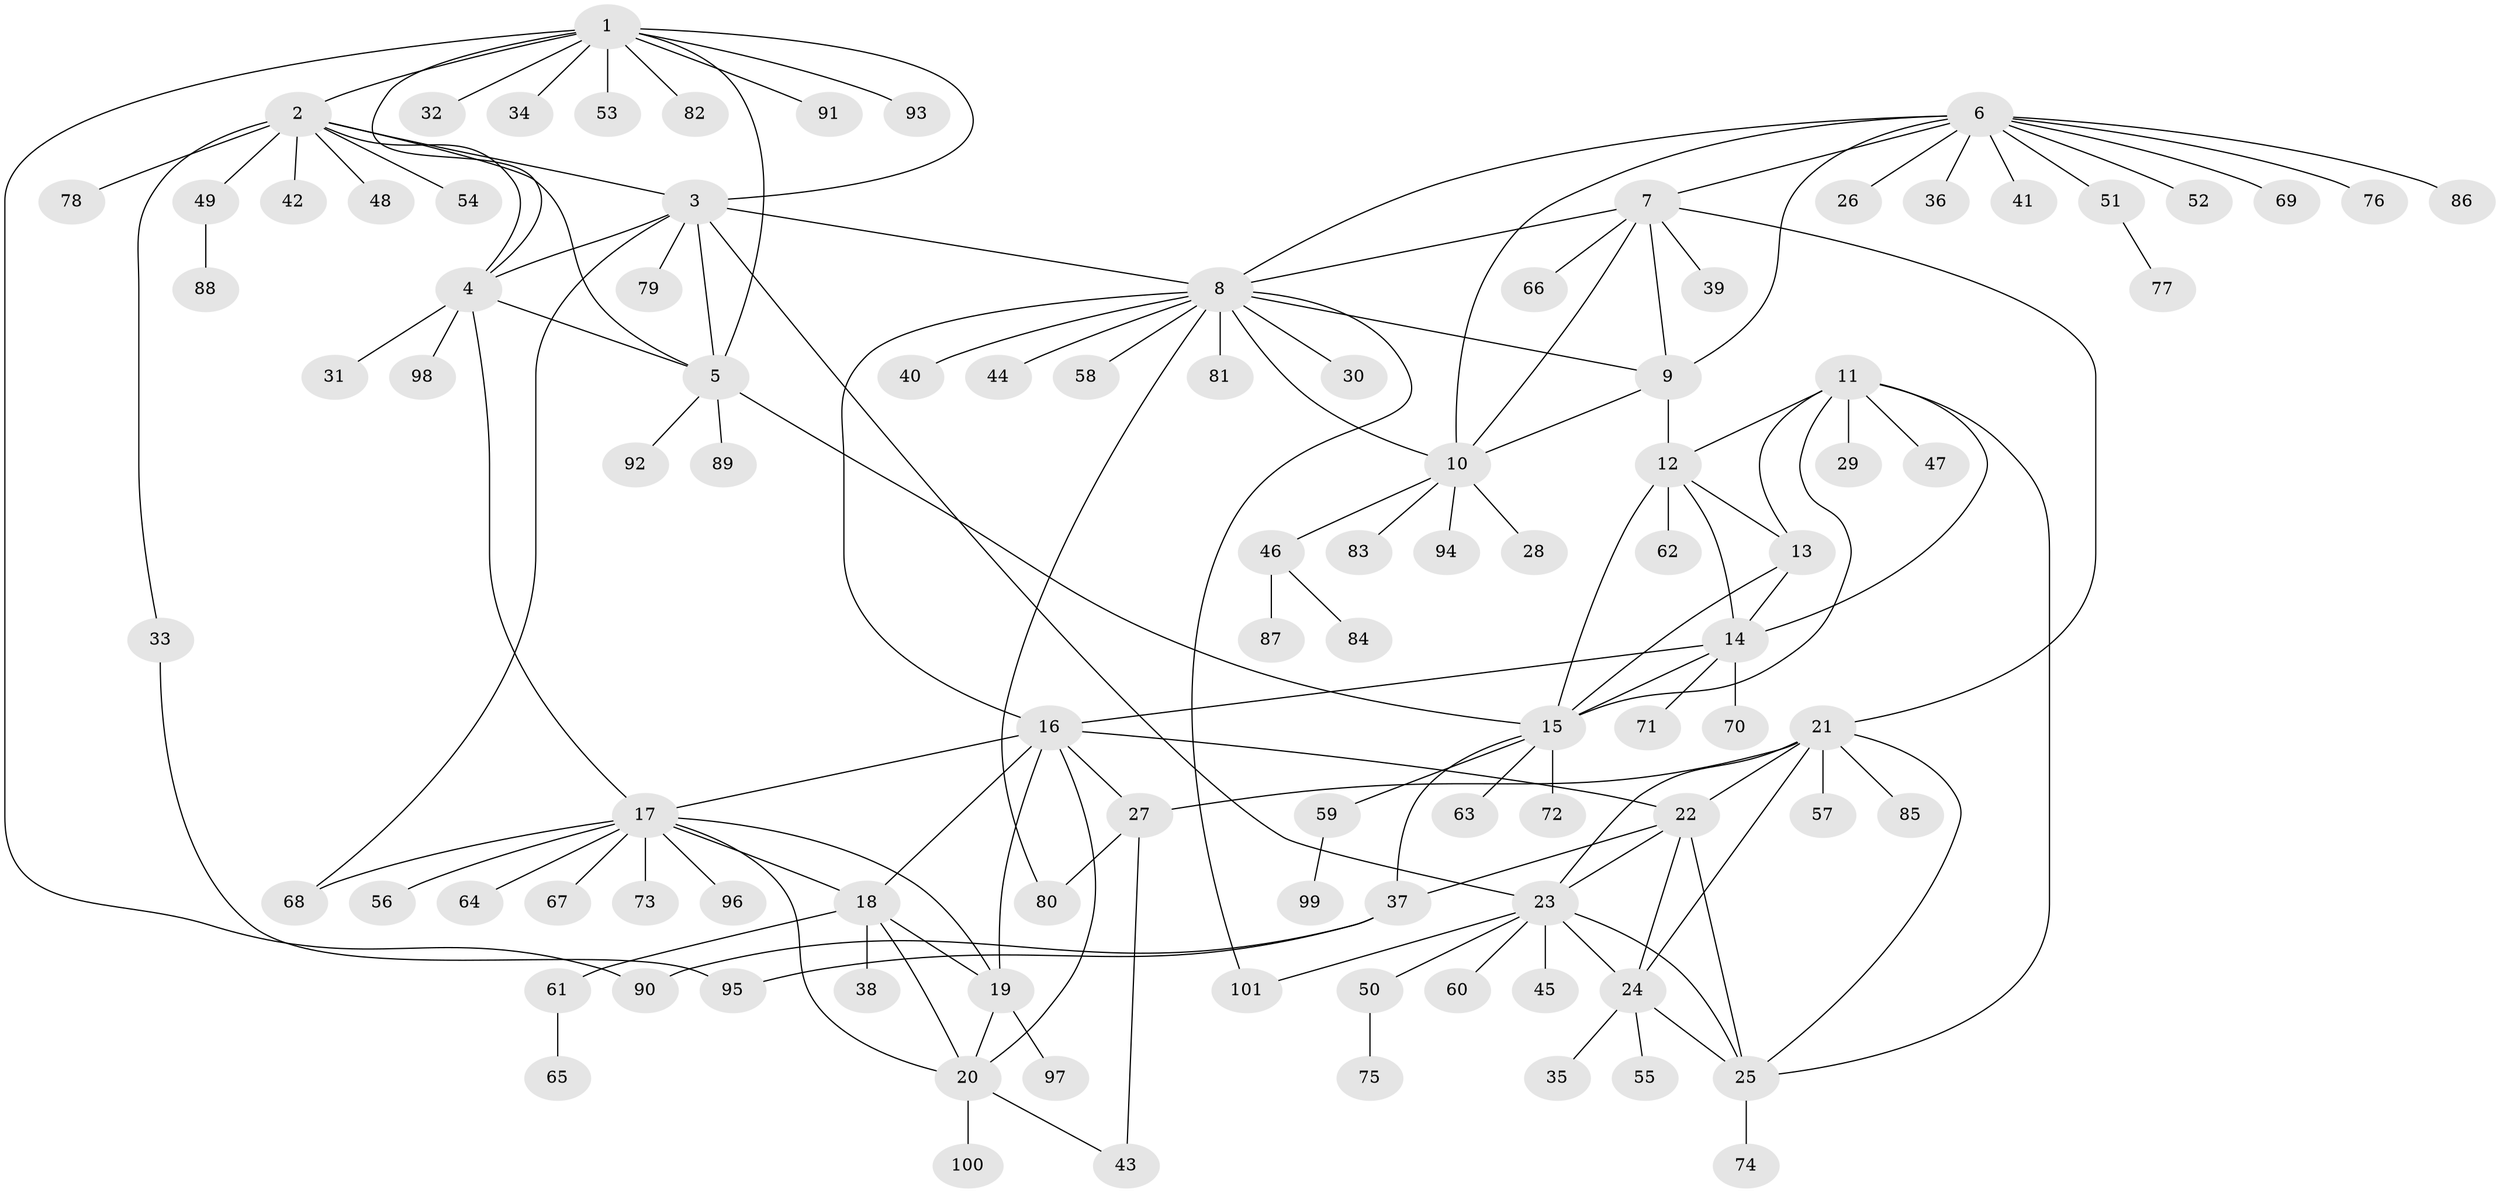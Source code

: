 // coarse degree distribution, {9: 0.04, 4: 0.02, 3: 0.02, 5: 0.04, 1: 0.82, 10: 0.02, 6: 0.02, 20: 0.02}
// Generated by graph-tools (version 1.1) at 2025/59/03/04/25 21:59:14]
// undirected, 101 vertices, 144 edges
graph export_dot {
graph [start="1"]
  node [color=gray90,style=filled];
  1;
  2;
  3;
  4;
  5;
  6;
  7;
  8;
  9;
  10;
  11;
  12;
  13;
  14;
  15;
  16;
  17;
  18;
  19;
  20;
  21;
  22;
  23;
  24;
  25;
  26;
  27;
  28;
  29;
  30;
  31;
  32;
  33;
  34;
  35;
  36;
  37;
  38;
  39;
  40;
  41;
  42;
  43;
  44;
  45;
  46;
  47;
  48;
  49;
  50;
  51;
  52;
  53;
  54;
  55;
  56;
  57;
  58;
  59;
  60;
  61;
  62;
  63;
  64;
  65;
  66;
  67;
  68;
  69;
  70;
  71;
  72;
  73;
  74;
  75;
  76;
  77;
  78;
  79;
  80;
  81;
  82;
  83;
  84;
  85;
  86;
  87;
  88;
  89;
  90;
  91;
  92;
  93;
  94;
  95;
  96;
  97;
  98;
  99;
  100;
  101;
  1 -- 2;
  1 -- 3;
  1 -- 4;
  1 -- 5;
  1 -- 32;
  1 -- 34;
  1 -- 53;
  1 -- 82;
  1 -- 90;
  1 -- 91;
  1 -- 93;
  2 -- 3;
  2 -- 4;
  2 -- 5;
  2 -- 33;
  2 -- 42;
  2 -- 48;
  2 -- 49;
  2 -- 54;
  2 -- 78;
  3 -- 4;
  3 -- 5;
  3 -- 8;
  3 -- 23;
  3 -- 68;
  3 -- 79;
  4 -- 5;
  4 -- 17;
  4 -- 31;
  4 -- 98;
  5 -- 15;
  5 -- 89;
  5 -- 92;
  6 -- 7;
  6 -- 8;
  6 -- 9;
  6 -- 10;
  6 -- 26;
  6 -- 36;
  6 -- 41;
  6 -- 51;
  6 -- 52;
  6 -- 69;
  6 -- 76;
  6 -- 86;
  7 -- 8;
  7 -- 9;
  7 -- 10;
  7 -- 21;
  7 -- 39;
  7 -- 66;
  8 -- 9;
  8 -- 10;
  8 -- 16;
  8 -- 30;
  8 -- 40;
  8 -- 44;
  8 -- 58;
  8 -- 80;
  8 -- 81;
  8 -- 101;
  9 -- 10;
  9 -- 12;
  10 -- 28;
  10 -- 46;
  10 -- 83;
  10 -- 94;
  11 -- 12;
  11 -- 13;
  11 -- 14;
  11 -- 15;
  11 -- 25;
  11 -- 29;
  11 -- 47;
  12 -- 13;
  12 -- 14;
  12 -- 15;
  12 -- 62;
  13 -- 14;
  13 -- 15;
  14 -- 15;
  14 -- 16;
  14 -- 70;
  14 -- 71;
  15 -- 37;
  15 -- 59;
  15 -- 63;
  15 -- 72;
  16 -- 17;
  16 -- 18;
  16 -- 19;
  16 -- 20;
  16 -- 22;
  16 -- 27;
  17 -- 18;
  17 -- 19;
  17 -- 20;
  17 -- 56;
  17 -- 64;
  17 -- 67;
  17 -- 68;
  17 -- 73;
  17 -- 96;
  18 -- 19;
  18 -- 20;
  18 -- 38;
  18 -- 61;
  19 -- 20;
  19 -- 97;
  20 -- 43;
  20 -- 100;
  21 -- 22;
  21 -- 23;
  21 -- 24;
  21 -- 25;
  21 -- 27;
  21 -- 57;
  21 -- 85;
  22 -- 23;
  22 -- 24;
  22 -- 25;
  22 -- 37;
  23 -- 24;
  23 -- 25;
  23 -- 45;
  23 -- 50;
  23 -- 60;
  23 -- 101;
  24 -- 25;
  24 -- 35;
  24 -- 55;
  25 -- 74;
  27 -- 43;
  27 -- 80;
  33 -- 95;
  37 -- 90;
  37 -- 95;
  46 -- 84;
  46 -- 87;
  49 -- 88;
  50 -- 75;
  51 -- 77;
  59 -- 99;
  61 -- 65;
}
